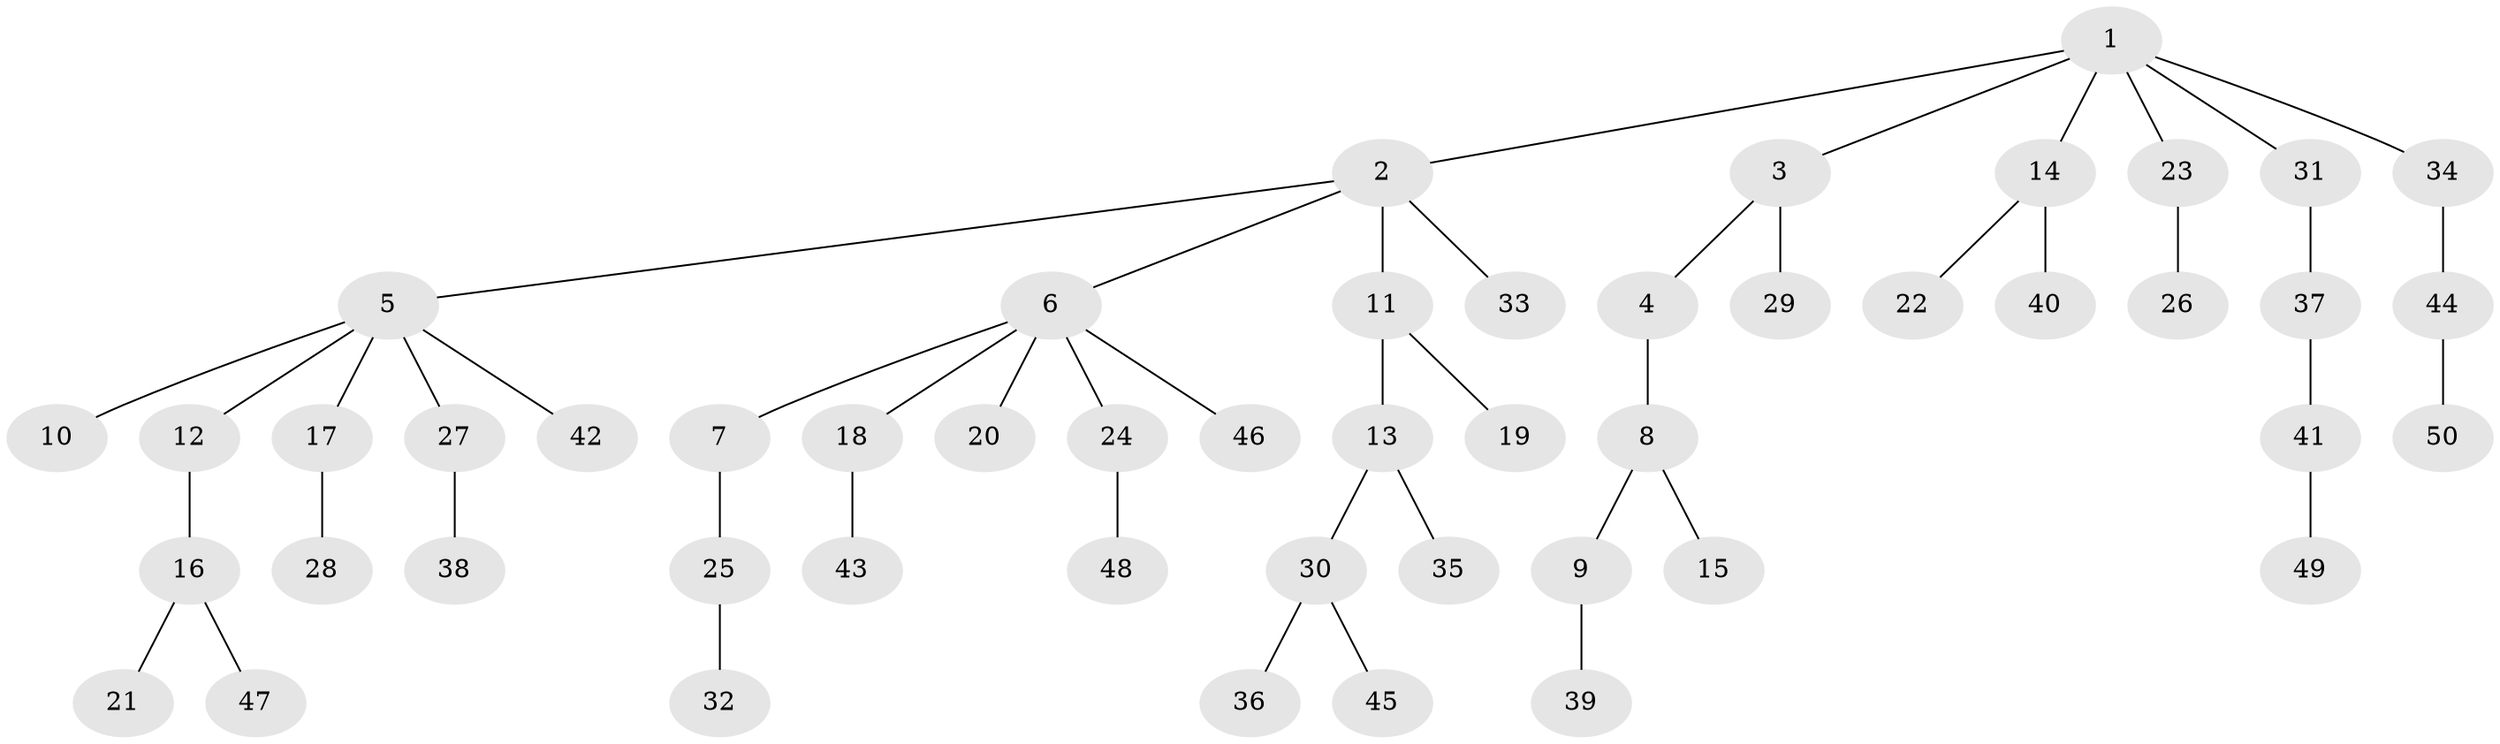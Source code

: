 // coarse degree distribution, {9: 0.03333333333333333, 3: 0.1, 4: 0.1, 2: 0.16666666666666666, 1: 0.6}
// Generated by graph-tools (version 1.1) at 2025/19/03/04/25 18:19:17]
// undirected, 50 vertices, 49 edges
graph export_dot {
graph [start="1"]
  node [color=gray90,style=filled];
  1;
  2;
  3;
  4;
  5;
  6;
  7;
  8;
  9;
  10;
  11;
  12;
  13;
  14;
  15;
  16;
  17;
  18;
  19;
  20;
  21;
  22;
  23;
  24;
  25;
  26;
  27;
  28;
  29;
  30;
  31;
  32;
  33;
  34;
  35;
  36;
  37;
  38;
  39;
  40;
  41;
  42;
  43;
  44;
  45;
  46;
  47;
  48;
  49;
  50;
  1 -- 2;
  1 -- 3;
  1 -- 14;
  1 -- 23;
  1 -- 31;
  1 -- 34;
  2 -- 5;
  2 -- 6;
  2 -- 11;
  2 -- 33;
  3 -- 4;
  3 -- 29;
  4 -- 8;
  5 -- 10;
  5 -- 12;
  5 -- 17;
  5 -- 27;
  5 -- 42;
  6 -- 7;
  6 -- 18;
  6 -- 20;
  6 -- 24;
  6 -- 46;
  7 -- 25;
  8 -- 9;
  8 -- 15;
  9 -- 39;
  11 -- 13;
  11 -- 19;
  12 -- 16;
  13 -- 30;
  13 -- 35;
  14 -- 22;
  14 -- 40;
  16 -- 21;
  16 -- 47;
  17 -- 28;
  18 -- 43;
  23 -- 26;
  24 -- 48;
  25 -- 32;
  27 -- 38;
  30 -- 36;
  30 -- 45;
  31 -- 37;
  34 -- 44;
  37 -- 41;
  41 -- 49;
  44 -- 50;
}
